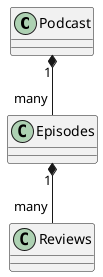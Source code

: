 @startuml
class Podcast {
}

class Episodes {
}

class Reviews {
}

Podcast "1" *-- "many" Episodes
Episodes "1" *-- "many" Reviews

@enduml